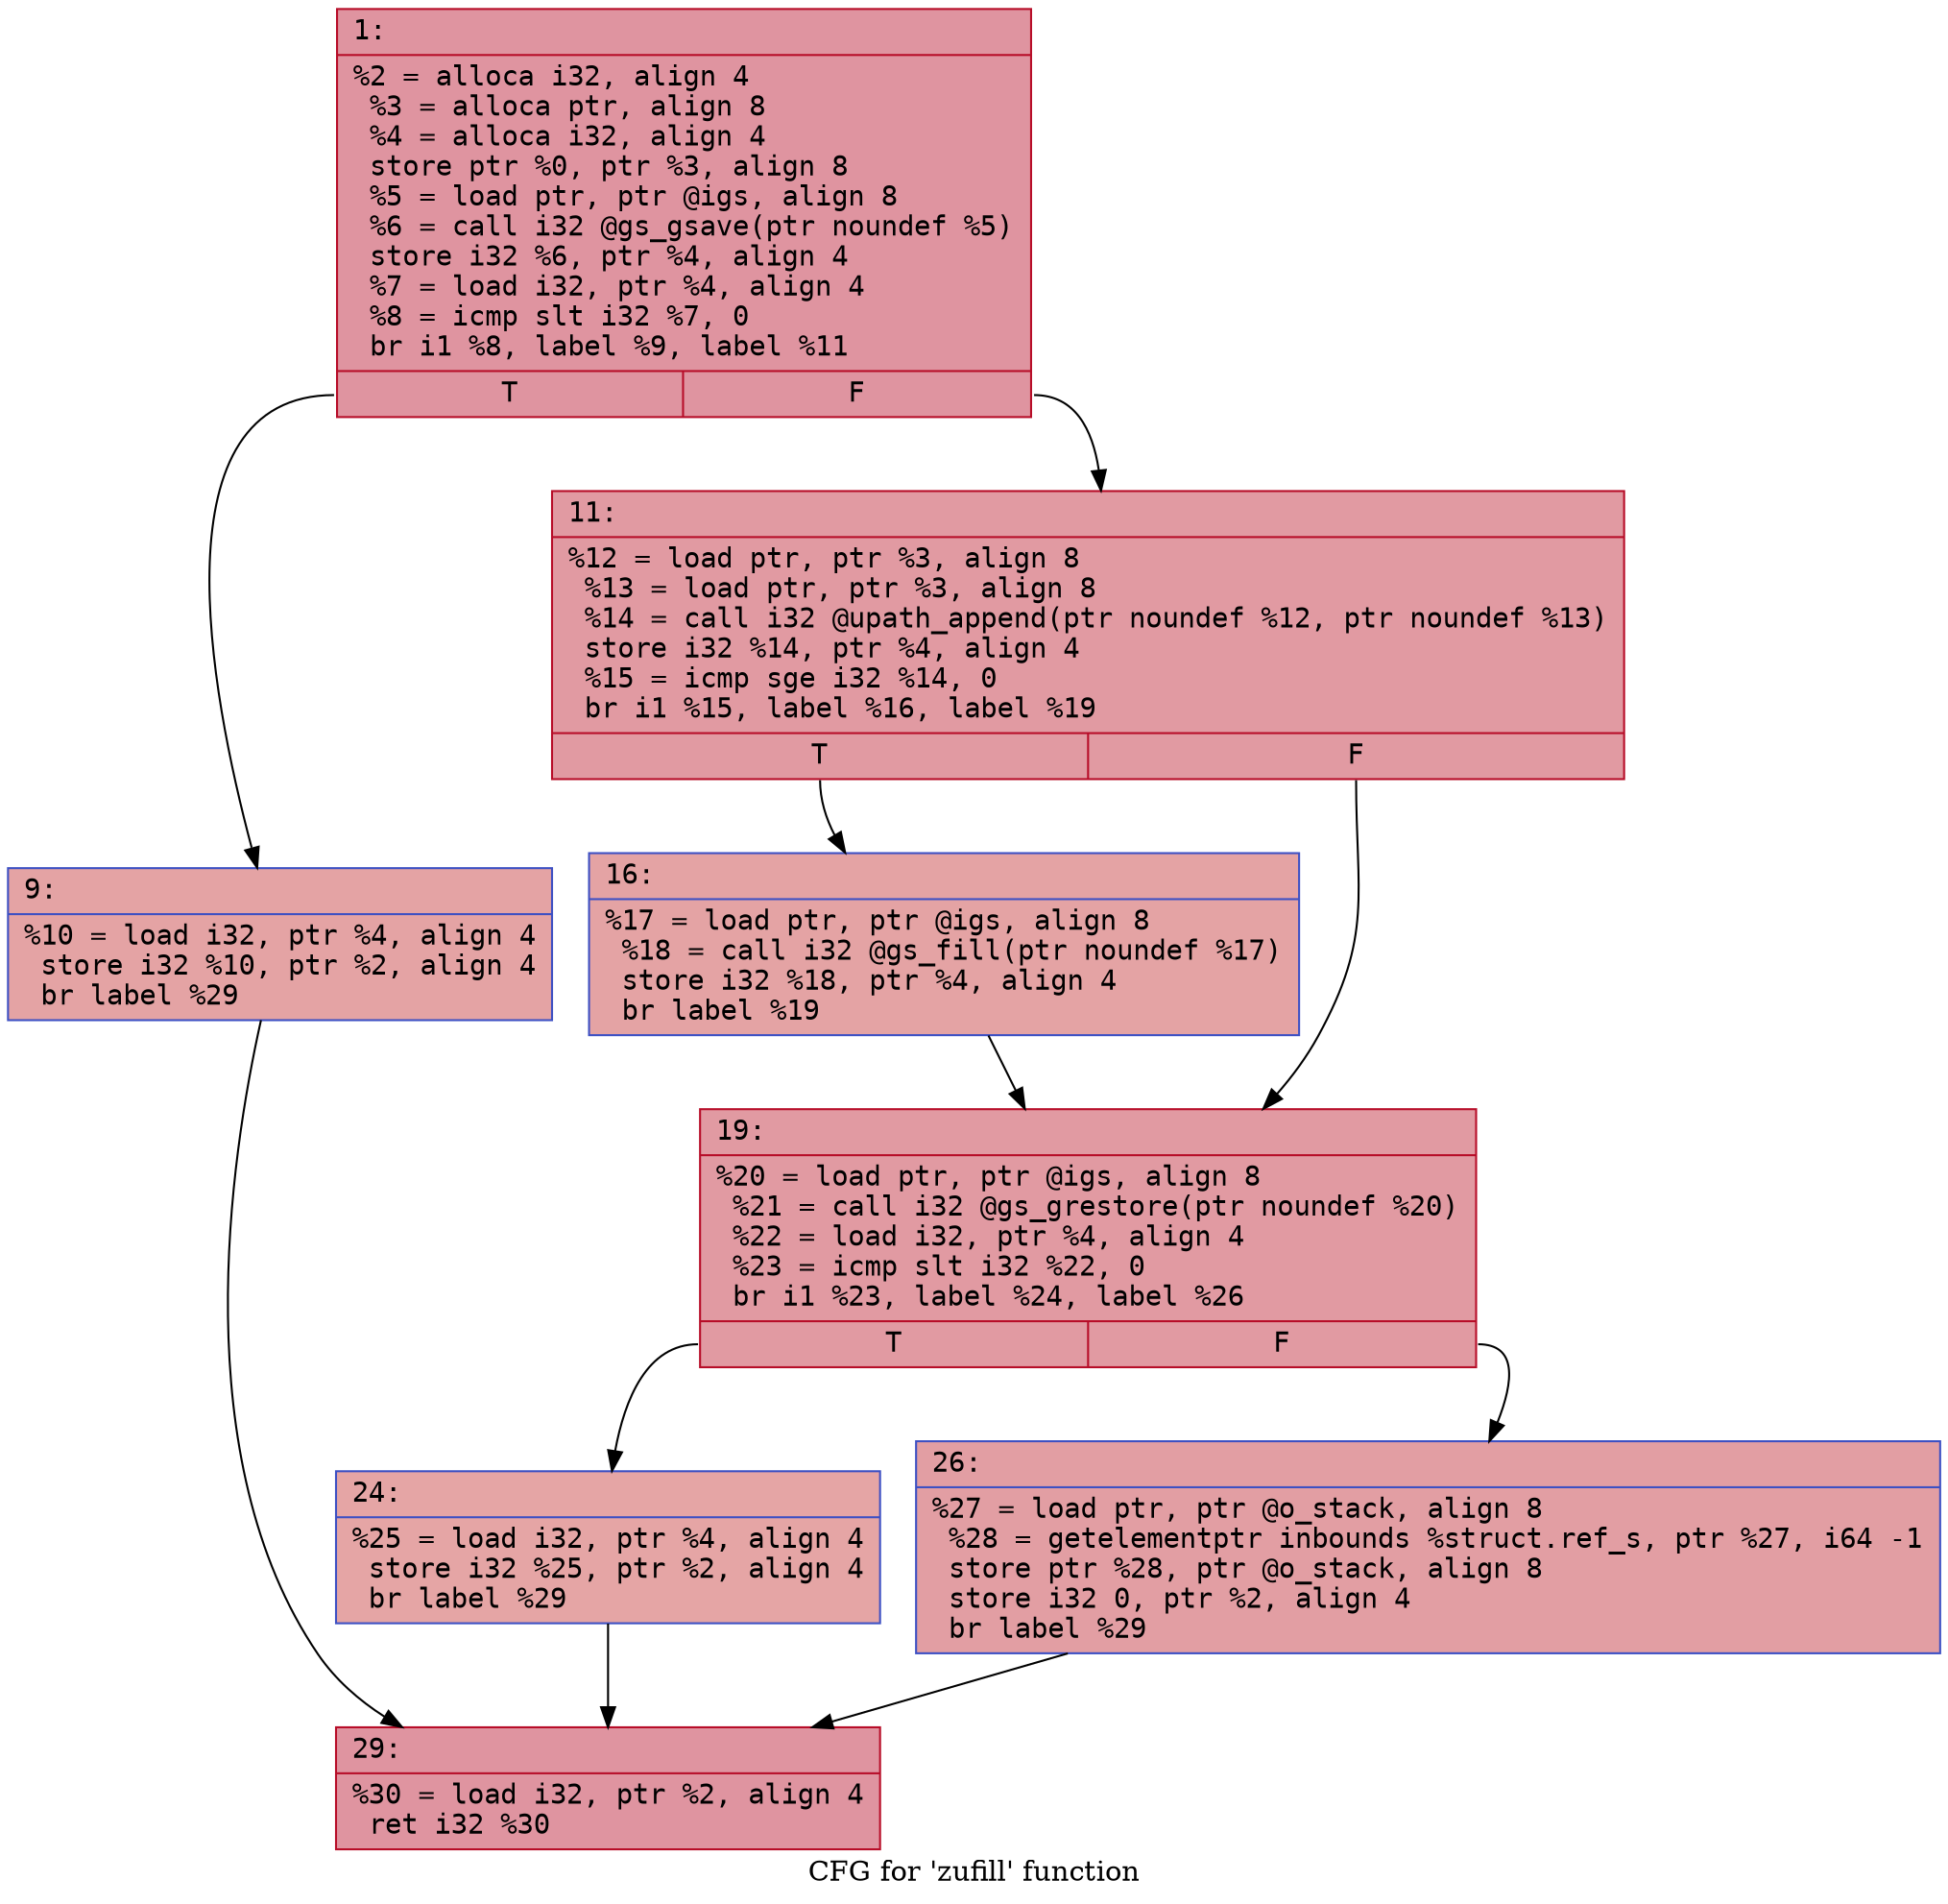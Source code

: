 digraph "CFG for 'zufill' function" {
	label="CFG for 'zufill' function";

	Node0x600003a86c10 [shape=record,color="#b70d28ff", style=filled, fillcolor="#b70d2870" fontname="Courier",label="{1:\l|  %2 = alloca i32, align 4\l  %3 = alloca ptr, align 8\l  %4 = alloca i32, align 4\l  store ptr %0, ptr %3, align 8\l  %5 = load ptr, ptr @igs, align 8\l  %6 = call i32 @gs_gsave(ptr noundef %5)\l  store i32 %6, ptr %4, align 4\l  %7 = load i32, ptr %4, align 4\l  %8 = icmp slt i32 %7, 0\l  br i1 %8, label %9, label %11\l|{<s0>T|<s1>F}}"];
	Node0x600003a86c10:s0 -> Node0x600003a86c60[tooltip="1 -> 9\nProbability 37.50%" ];
	Node0x600003a86c10:s1 -> Node0x600003a86cb0[tooltip="1 -> 11\nProbability 62.50%" ];
	Node0x600003a86c60 [shape=record,color="#3d50c3ff", style=filled, fillcolor="#c32e3170" fontname="Courier",label="{9:\l|  %10 = load i32, ptr %4, align 4\l  store i32 %10, ptr %2, align 4\l  br label %29\l}"];
	Node0x600003a86c60 -> Node0x600003a86e40[tooltip="9 -> 29\nProbability 100.00%" ];
	Node0x600003a86cb0 [shape=record,color="#b70d28ff", style=filled, fillcolor="#bb1b2c70" fontname="Courier",label="{11:\l|  %12 = load ptr, ptr %3, align 8\l  %13 = load ptr, ptr %3, align 8\l  %14 = call i32 @upath_append(ptr noundef %12, ptr noundef %13)\l  store i32 %14, ptr %4, align 4\l  %15 = icmp sge i32 %14, 0\l  br i1 %15, label %16, label %19\l|{<s0>T|<s1>F}}"];
	Node0x600003a86cb0:s0 -> Node0x600003a86d00[tooltip="11 -> 16\nProbability 50.00%" ];
	Node0x600003a86cb0:s1 -> Node0x600003a86d50[tooltip="11 -> 19\nProbability 50.00%" ];
	Node0x600003a86d00 [shape=record,color="#3d50c3ff", style=filled, fillcolor="#c32e3170" fontname="Courier",label="{16:\l|  %17 = load ptr, ptr @igs, align 8\l  %18 = call i32 @gs_fill(ptr noundef %17)\l  store i32 %18, ptr %4, align 4\l  br label %19\l}"];
	Node0x600003a86d00 -> Node0x600003a86d50[tooltip="16 -> 19\nProbability 100.00%" ];
	Node0x600003a86d50 [shape=record,color="#b70d28ff", style=filled, fillcolor="#bb1b2c70" fontname="Courier",label="{19:\l|  %20 = load ptr, ptr @igs, align 8\l  %21 = call i32 @gs_grestore(ptr noundef %20)\l  %22 = load i32, ptr %4, align 4\l  %23 = icmp slt i32 %22, 0\l  br i1 %23, label %24, label %26\l|{<s0>T|<s1>F}}"];
	Node0x600003a86d50:s0 -> Node0x600003a86da0[tooltip="19 -> 24\nProbability 37.50%" ];
	Node0x600003a86d50:s1 -> Node0x600003a86df0[tooltip="19 -> 26\nProbability 62.50%" ];
	Node0x600003a86da0 [shape=record,color="#3d50c3ff", style=filled, fillcolor="#c5333470" fontname="Courier",label="{24:\l|  %25 = load i32, ptr %4, align 4\l  store i32 %25, ptr %2, align 4\l  br label %29\l}"];
	Node0x600003a86da0 -> Node0x600003a86e40[tooltip="24 -> 29\nProbability 100.00%" ];
	Node0x600003a86df0 [shape=record,color="#3d50c3ff", style=filled, fillcolor="#be242e70" fontname="Courier",label="{26:\l|  %27 = load ptr, ptr @o_stack, align 8\l  %28 = getelementptr inbounds %struct.ref_s, ptr %27, i64 -1\l  store ptr %28, ptr @o_stack, align 8\l  store i32 0, ptr %2, align 4\l  br label %29\l}"];
	Node0x600003a86df0 -> Node0x600003a86e40[tooltip="26 -> 29\nProbability 100.00%" ];
	Node0x600003a86e40 [shape=record,color="#b70d28ff", style=filled, fillcolor="#b70d2870" fontname="Courier",label="{29:\l|  %30 = load i32, ptr %2, align 4\l  ret i32 %30\l}"];
}
